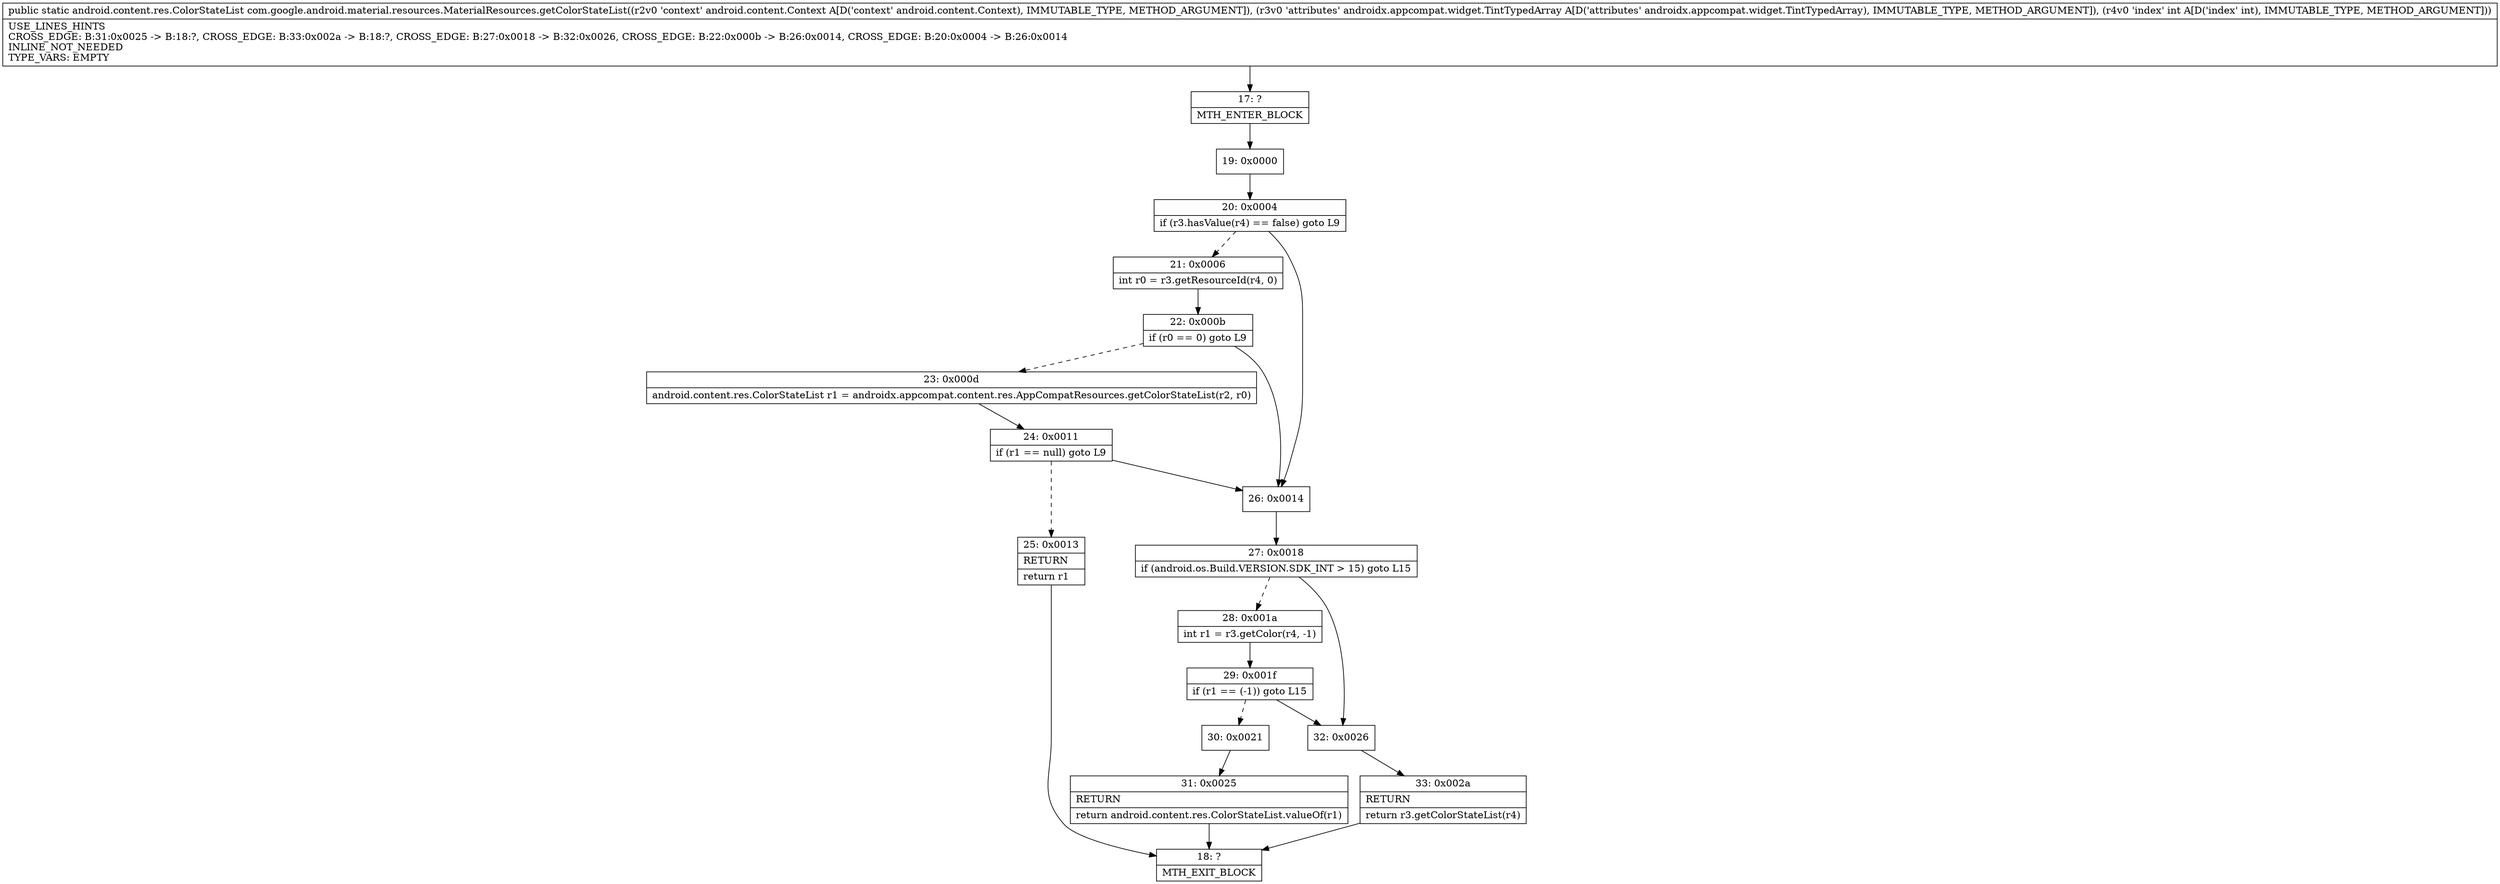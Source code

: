 digraph "CFG forcom.google.android.material.resources.MaterialResources.getColorStateList(Landroid\/content\/Context;Landroidx\/appcompat\/widget\/TintTypedArray;I)Landroid\/content\/res\/ColorStateList;" {
Node_17 [shape=record,label="{17\:\ ?|MTH_ENTER_BLOCK\l}"];
Node_19 [shape=record,label="{19\:\ 0x0000}"];
Node_20 [shape=record,label="{20\:\ 0x0004|if (r3.hasValue(r4) == false) goto L9\l}"];
Node_21 [shape=record,label="{21\:\ 0x0006|int r0 = r3.getResourceId(r4, 0)\l}"];
Node_22 [shape=record,label="{22\:\ 0x000b|if (r0 == 0) goto L9\l}"];
Node_23 [shape=record,label="{23\:\ 0x000d|android.content.res.ColorStateList r1 = androidx.appcompat.content.res.AppCompatResources.getColorStateList(r2, r0)\l}"];
Node_24 [shape=record,label="{24\:\ 0x0011|if (r1 == null) goto L9\l}"];
Node_25 [shape=record,label="{25\:\ 0x0013|RETURN\l|return r1\l}"];
Node_18 [shape=record,label="{18\:\ ?|MTH_EXIT_BLOCK\l}"];
Node_26 [shape=record,label="{26\:\ 0x0014}"];
Node_27 [shape=record,label="{27\:\ 0x0018|if (android.os.Build.VERSION.SDK_INT \> 15) goto L15\l}"];
Node_28 [shape=record,label="{28\:\ 0x001a|int r1 = r3.getColor(r4, \-1)\l}"];
Node_29 [shape=record,label="{29\:\ 0x001f|if (r1 == (\-1)) goto L15\l}"];
Node_30 [shape=record,label="{30\:\ 0x0021}"];
Node_31 [shape=record,label="{31\:\ 0x0025|RETURN\l|return android.content.res.ColorStateList.valueOf(r1)\l}"];
Node_32 [shape=record,label="{32\:\ 0x0026}"];
Node_33 [shape=record,label="{33\:\ 0x002a|RETURN\l|return r3.getColorStateList(r4)\l}"];
MethodNode[shape=record,label="{public static android.content.res.ColorStateList com.google.android.material.resources.MaterialResources.getColorStateList((r2v0 'context' android.content.Context A[D('context' android.content.Context), IMMUTABLE_TYPE, METHOD_ARGUMENT]), (r3v0 'attributes' androidx.appcompat.widget.TintTypedArray A[D('attributes' androidx.appcompat.widget.TintTypedArray), IMMUTABLE_TYPE, METHOD_ARGUMENT]), (r4v0 'index' int A[D('index' int), IMMUTABLE_TYPE, METHOD_ARGUMENT]))  | USE_LINES_HINTS\lCROSS_EDGE: B:31:0x0025 \-\> B:18:?, CROSS_EDGE: B:33:0x002a \-\> B:18:?, CROSS_EDGE: B:27:0x0018 \-\> B:32:0x0026, CROSS_EDGE: B:22:0x000b \-\> B:26:0x0014, CROSS_EDGE: B:20:0x0004 \-\> B:26:0x0014\lINLINE_NOT_NEEDED\lTYPE_VARS: EMPTY\l}"];
MethodNode -> Node_17;Node_17 -> Node_19;
Node_19 -> Node_20;
Node_20 -> Node_21[style=dashed];
Node_20 -> Node_26;
Node_21 -> Node_22;
Node_22 -> Node_23[style=dashed];
Node_22 -> Node_26;
Node_23 -> Node_24;
Node_24 -> Node_25[style=dashed];
Node_24 -> Node_26;
Node_25 -> Node_18;
Node_26 -> Node_27;
Node_27 -> Node_28[style=dashed];
Node_27 -> Node_32;
Node_28 -> Node_29;
Node_29 -> Node_30[style=dashed];
Node_29 -> Node_32;
Node_30 -> Node_31;
Node_31 -> Node_18;
Node_32 -> Node_33;
Node_33 -> Node_18;
}

